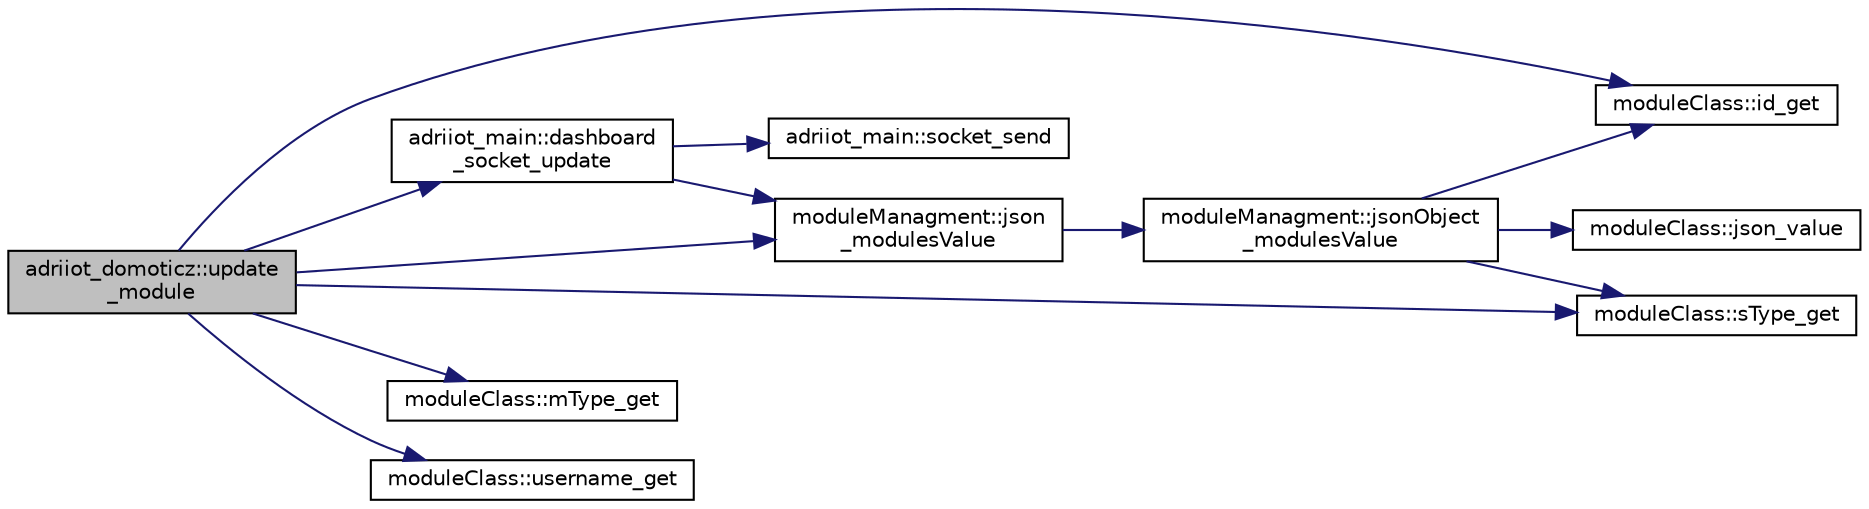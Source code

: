 digraph "adriiot_domoticz::update_module"
{
 // LATEX_PDF_SIZE
  edge [fontname="Helvetica",fontsize="10",labelfontname="Helvetica",labelfontsize="10"];
  node [fontname="Helvetica",fontsize="10",shape=record];
  rankdir="LR";
  Node1 [label="adriiot_domoticz::update\l_module",height=0.2,width=0.4,color="black", fillcolor="grey75", style="filled", fontcolor="black",tooltip=" "];
  Node1 -> Node2 [color="midnightblue",fontsize="10",style="solid",fontname="Helvetica"];
  Node2 [label="adriiot_main::dashboard\l_socket_update",height=0.2,width=0.4,color="black", fillcolor="white", style="filled",URL="$classadriiot__main.html#aface3a6ed359c75d7a373142aa53bc70",tooltip=" "];
  Node2 -> Node3 [color="midnightblue",fontsize="10",style="solid",fontname="Helvetica"];
  Node3 [label="moduleManagment::json\l_modulesValue",height=0.2,width=0.4,color="black", fillcolor="white", style="filled",URL="$classmodule_managment.html#a915f81c4e0f1add284d3750348b37086",tooltip=" "];
  Node3 -> Node4 [color="midnightblue",fontsize="10",style="solid",fontname="Helvetica"];
  Node4 [label="moduleManagment::jsonObject\l_modulesValue",height=0.2,width=0.4,color="black", fillcolor="white", style="filled",URL="$classmodule_managment.html#a18042246c6c3002046f8a7ffccfa14dc",tooltip=" "];
  Node4 -> Node5 [color="midnightblue",fontsize="10",style="solid",fontname="Helvetica"];
  Node5 [label="moduleClass::id_get",height=0.2,width=0.4,color="black", fillcolor="white", style="filled",URL="$classmodule_class.html#ac2e059dfc9c2770db04edc475163eff5",tooltip=" "];
  Node4 -> Node6 [color="midnightblue",fontsize="10",style="solid",fontname="Helvetica"];
  Node6 [label="moduleClass::json_value",height=0.2,width=0.4,color="black", fillcolor="white", style="filled",URL="$classmodule_class.html#ab38070e15e349d3f01a2e88749ee07c1",tooltip=" "];
  Node4 -> Node7 [color="midnightblue",fontsize="10",style="solid",fontname="Helvetica"];
  Node7 [label="moduleClass::sType_get",height=0.2,width=0.4,color="black", fillcolor="white", style="filled",URL="$classmodule_class.html#afec658fffce74b4ee8391fd268404164",tooltip=" "];
  Node2 -> Node8 [color="midnightblue",fontsize="10",style="solid",fontname="Helvetica"];
  Node8 [label="adriiot_main::socket_send",height=0.2,width=0.4,color="black", fillcolor="white", style="filled",URL="$classadriiot__main.html#a9327776226fbd2eec6a8fe6cfcc3b97e",tooltip=" "];
  Node1 -> Node5 [color="midnightblue",fontsize="10",style="solid",fontname="Helvetica"];
  Node1 -> Node3 [color="midnightblue",fontsize="10",style="solid",fontname="Helvetica"];
  Node1 -> Node9 [color="midnightblue",fontsize="10",style="solid",fontname="Helvetica"];
  Node9 [label="moduleClass::mType_get",height=0.2,width=0.4,color="black", fillcolor="white", style="filled",URL="$classmodule_class.html#af34e1aeeb921114d5308069a672e8bca",tooltip=" "];
  Node1 -> Node7 [color="midnightblue",fontsize="10",style="solid",fontname="Helvetica"];
  Node1 -> Node10 [color="midnightblue",fontsize="10",style="solid",fontname="Helvetica"];
  Node10 [label="moduleClass::username_get",height=0.2,width=0.4,color="black", fillcolor="white", style="filled",URL="$classmodule_class.html#a3da842727f726e02ffc0e1da5f018762",tooltip=" "];
}
